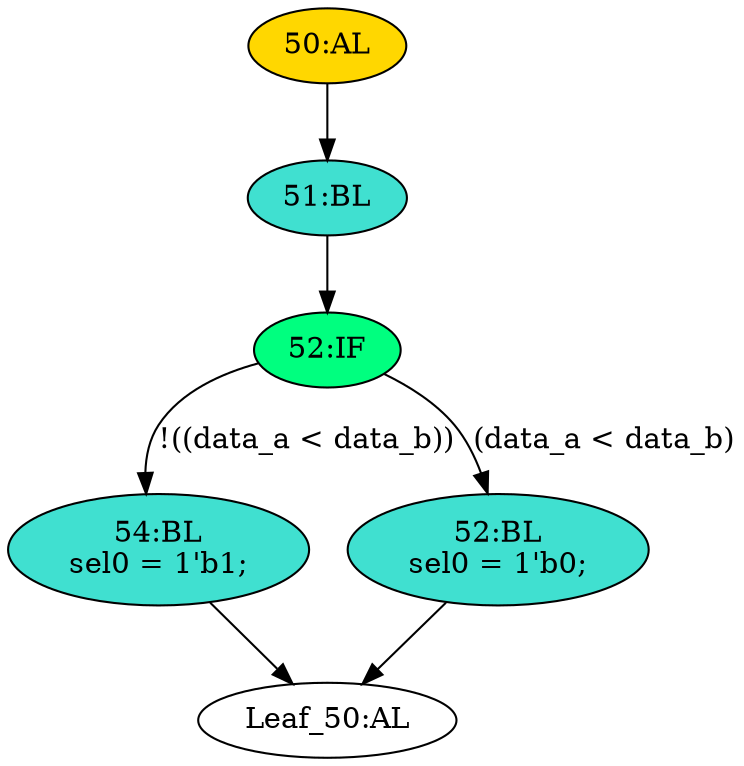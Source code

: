 strict digraph "" {
	node [label="\N"];
	"50:AL"	 [ast="<pyverilog.vparser.ast.Always object at 0x7f44c6f5f250>",
		clk_sens=False,
		fillcolor=gold,
		label="50:AL",
		sens="[]",
		statements="[]",
		style=filled,
		typ=Always,
		use_var="['data_b', 'data_a']"];
	"51:BL"	 [ast="<pyverilog.vparser.ast.Block object at 0x7f44c6f5f3d0>",
		fillcolor=turquoise,
		label="51:BL",
		statements="[]",
		style=filled,
		typ=Block];
	"50:AL" -> "51:BL"	 [cond="[]",
		lineno=None];
	"54:BL"	 [ast="<pyverilog.vparser.ast.Block object at 0x7f44c6f5f490>",
		fillcolor=turquoise,
		label="54:BL
sel0 = 1'b1;",
		statements="[<pyverilog.vparser.ast.BlockingSubstitution object at 0x7f44c6f5f4d0>]",
		style=filled,
		typ=Block];
	"Leaf_50:AL"	 [def_var="['sel0']",
		label="Leaf_50:AL"];
	"54:BL" -> "Leaf_50:AL"	 [cond="[]",
		lineno=None];
	"52:BL"	 [ast="<pyverilog.vparser.ast.Block object at 0x7f44c6f5f650>",
		fillcolor=turquoise,
		label="52:BL
sel0 = 1'b0;",
		statements="[<pyverilog.vparser.ast.BlockingSubstitution object at 0x7f44c6f5f690>]",
		style=filled,
		typ=Block];
	"52:BL" -> "Leaf_50:AL"	 [cond="[]",
		lineno=None];
	"52:IF"	 [ast="<pyverilog.vparser.ast.IfStatement object at 0x7f44c6f5f410>",
		fillcolor=springgreen,
		label="52:IF",
		statements="[]",
		style=filled,
		typ=IfStatement];
	"52:IF" -> "54:BL"	 [cond="['data_a', 'data_b']",
		label="!((data_a < data_b))",
		lineno=52];
	"52:IF" -> "52:BL"	 [cond="['data_a', 'data_b']",
		label="(data_a < data_b)",
		lineno=52];
	"51:BL" -> "52:IF"	 [cond="[]",
		lineno=None];
}
